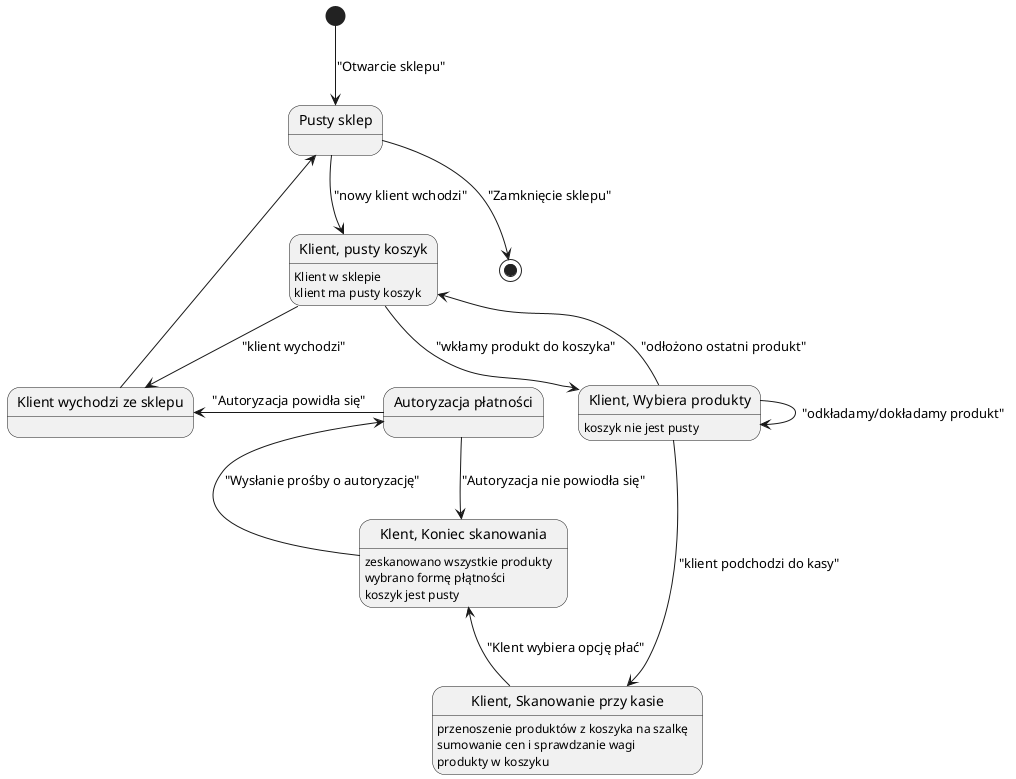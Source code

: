 @startuml

state "Pusty sklep" as st0
state "Klient, pusty koszyk" as st1
st1: Klient w sklepie
st1: klient ma pusty koszyk
state "Klient, Wybiera produkty" as st2
st2: koszyk nie jest pusty
state "Klient, Skanowanie przy kasie" as st3
st3: przenoszenie produktów z koszyka na szalkę
st3: sumowanie cen i sprawdzanie wagi
st3: produkty w koszyku

state "Klent, Koniec skanowania" as st4
st4: zeskanowano wszystkie produkty
st4: wybrano formę płątności
st4: koszyk jest pusty

state "Autoryzacja płatności" as st5

state "Klient wychodzi ze sklepu" as st6

st0 -down-> st1 : "nowy klient wchodzi"
st1 --> st6 : "klient wychodzi"
st1 --> st2 : "wkłamy produkt do koszyka" 
st2 --> st2 : "odkładamy/dokładamy produkt"
st2 --> st1 : "odłożono ostatni produkt"

st2 -right-> st3 : "klient podchodzi do kasy"

st3 -up-> st4 : "Klent wybiera opcję płać"

st4 -up-> st5 : "Wysłanie prośby o autoryzację"
st5 -left-> st6 : "Autoryzacja powidła się"
st5 --> st4 : "Autoryzacja nie powiodła się"
st6 -left-> st0

[*] --> st0 : "Otwarcie sklepu"
st0 --> [*] : "Zamknięcie sklepu"
@enduml